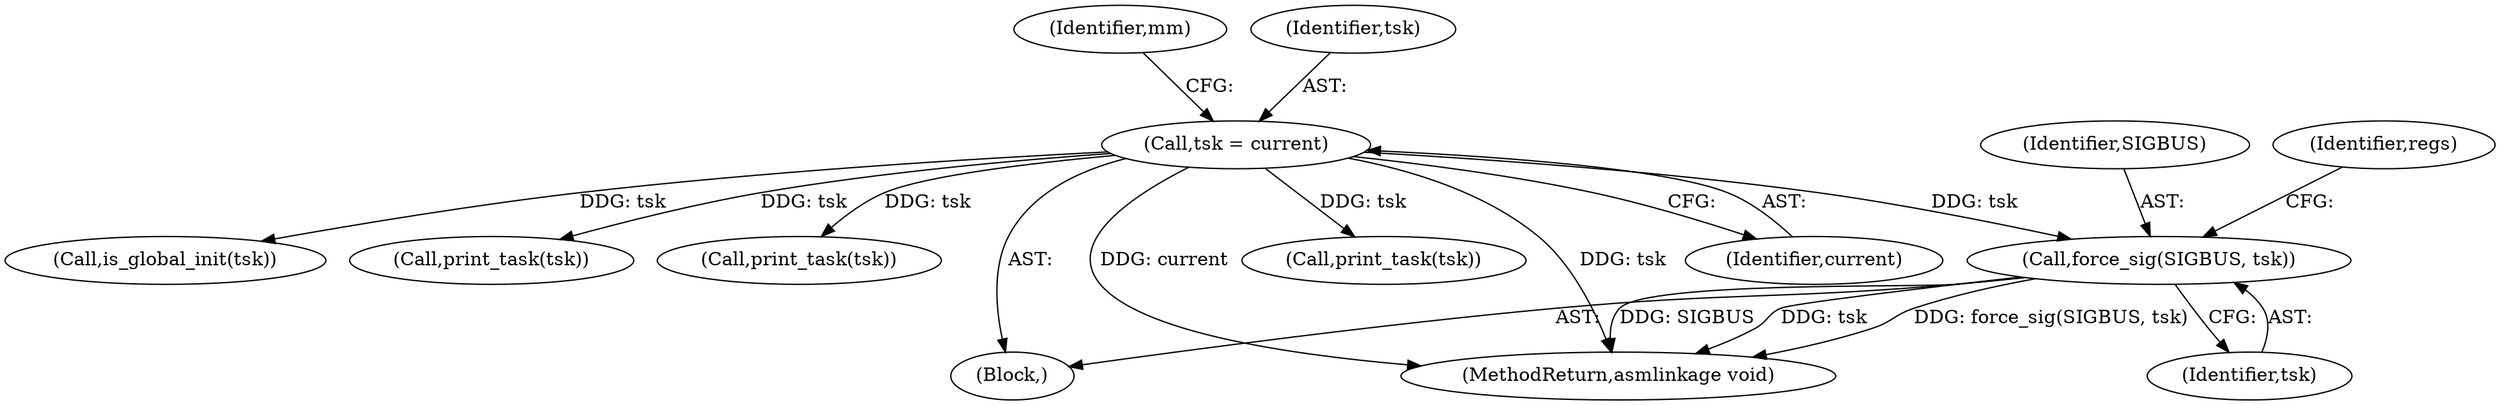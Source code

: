 digraph "0_linux_a8b0ca17b80e92faab46ee7179ba9e99ccb61233_30@pointer" {
"1000499" [label="(Call,force_sig(SIGBUS, tsk))"];
"1000127" [label="(Call,tsk = current)"];
"1000507" [label="(MethodReturn,asmlinkage void)"];
"1000131" [label="(Identifier,mm)"];
"1000499" [label="(Call,force_sig(SIGBUS, tsk))"];
"1000500" [label="(Identifier,SIGBUS)"];
"1000193" [label="(Call,print_task(tsk))"];
"1000501" [label="(Identifier,tsk)"];
"1000129" [label="(Identifier,current)"];
"1000505" [label="(Identifier,regs)"];
"1000120" [label="(Block,)"];
"1000128" [label="(Identifier,tsk)"];
"1000381" [label="(Call,is_global_init(tsk))"];
"1000215" [label="(Call,print_task(tsk))"];
"1000127" [label="(Call,tsk = current)"];
"1000162" [label="(Call,print_task(tsk))"];
"1000499" -> "1000120"  [label="AST: "];
"1000499" -> "1000501"  [label="CFG: "];
"1000500" -> "1000499"  [label="AST: "];
"1000501" -> "1000499"  [label="AST: "];
"1000505" -> "1000499"  [label="CFG: "];
"1000499" -> "1000507"  [label="DDG: force_sig(SIGBUS, tsk)"];
"1000499" -> "1000507"  [label="DDG: SIGBUS"];
"1000499" -> "1000507"  [label="DDG: tsk"];
"1000127" -> "1000499"  [label="DDG: tsk"];
"1000127" -> "1000120"  [label="AST: "];
"1000127" -> "1000129"  [label="CFG: "];
"1000128" -> "1000127"  [label="AST: "];
"1000129" -> "1000127"  [label="AST: "];
"1000131" -> "1000127"  [label="CFG: "];
"1000127" -> "1000507"  [label="DDG: current"];
"1000127" -> "1000507"  [label="DDG: tsk"];
"1000127" -> "1000162"  [label="DDG: tsk"];
"1000127" -> "1000193"  [label="DDG: tsk"];
"1000127" -> "1000215"  [label="DDG: tsk"];
"1000127" -> "1000381"  [label="DDG: tsk"];
}
